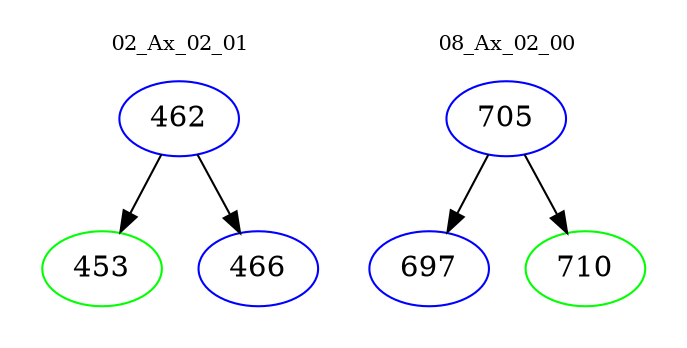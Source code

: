 digraph{
subgraph cluster_0 {
color = white
label = "02_Ax_02_01";
fontsize=10;
T0_462 [label="462", color="blue"]
T0_462 -> T0_453 [color="black"]
T0_453 [label="453", color="green"]
T0_462 -> T0_466 [color="black"]
T0_466 [label="466", color="blue"]
}
subgraph cluster_1 {
color = white
label = "08_Ax_02_00";
fontsize=10;
T1_705 [label="705", color="blue"]
T1_705 -> T1_697 [color="black"]
T1_697 [label="697", color="blue"]
T1_705 -> T1_710 [color="black"]
T1_710 [label="710", color="green"]
}
}
